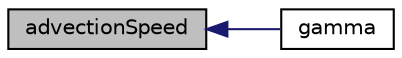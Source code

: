 digraph "advectionSpeed"
{
  bgcolor="transparent";
  edge [fontname="Helvetica",fontsize="10",labelfontname="Helvetica",labelfontsize="10"];
  node [fontname="Helvetica",fontsize="10",shape=record];
  rankdir="LR";
  Node39 [label="advectionSpeed",height=0.2,width=0.4,color="black", fillcolor="grey75", style="filled", fontcolor="black"];
  Node39 -> Node40 [dir="back",color="midnightblue",fontsize="10",style="solid",fontname="Helvetica"];
  Node40 [label="gamma",height=0.2,width=0.4,color="black",URL="$a23161.html#a4afad5dd1e69e783bd82f114e3e8e3ad",tooltip="Return reference to the heat capacity ratio to allow adjustment. "];
}
